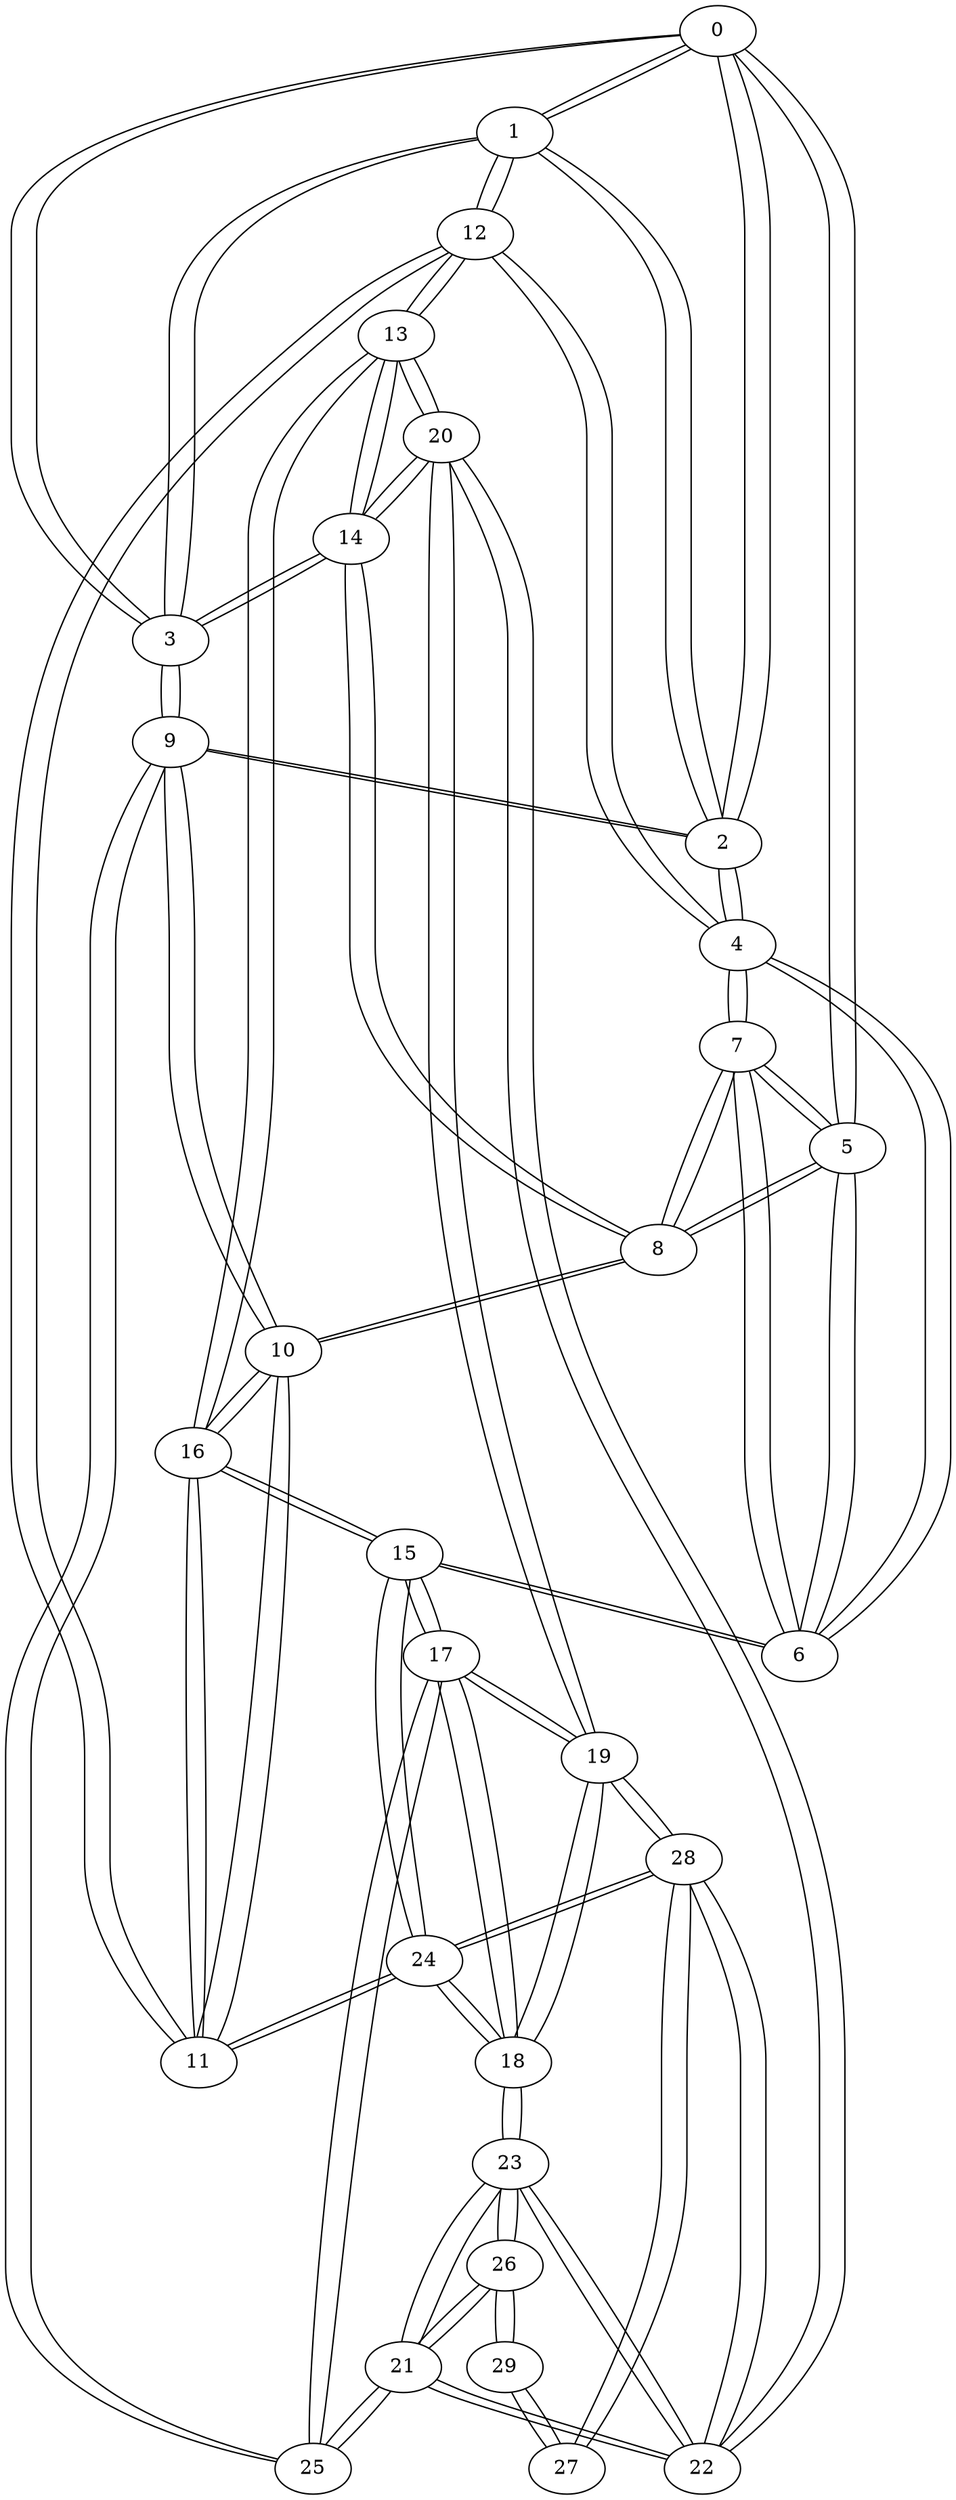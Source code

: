 graph {
0 -- 1
0 -- 2
0 -- 3
0 -- 5
1 -- 0
1 -- 2
1 -- 3
1 -- 12
2 -- 1
2 -- 0
2 -- 4
2 -- 9
3 -- 0
3 -- 1
3 -- 9
3 -- 14
4 -- 2
4 -- 6
4 -- 7
4 -- 12
5 -- 0
5 -- 6
5 -- 7
5 -- 8
6 -- 4
6 -- 5
6 -- 7
6 -- 15
7 -- 5
7 -- 6
7 -- 4
7 -- 8
8 -- 5
8 -- 7
8 -- 10
8 -- 14
9 -- 2
9 -- 3
9 -- 10
9 -- 25
10 -- 8
10 -- 9
10 -- 11
10 -- 16
11 -- 10
11 -- 12
11 -- 16
11 -- 24
12 -- 4
12 -- 11
12 -- 1
12 -- 13
13 -- 12
13 -- 14
13 -- 16
13 -- 20
14 -- 8
14 -- 3
14 -- 13
14 -- 20
15 -- 6
15 -- 16
15 -- 17
15 -- 24
16 -- 10
16 -- 13
16 -- 15
16 -- 11
17 -- 15
17 -- 18
17 -- 19
17 -- 25
18 -- 17
18 -- 19
18 -- 23
18 -- 24
19 -- 18
19 -- 17
19 -- 20
19 -- 28
20 -- 13
20 -- 19
20 -- 14
20 -- 22
21 -- 22
21 -- 23
21 -- 25
21 -- 26
22 -- 20
22 -- 21
22 -- 23
22 -- 28
23 -- 18
23 -- 21
23 -- 22
23 -- 26
24 -- 15
24 -- 11
24 -- 18
24 -- 28
25 -- 9
25 -- 17
25 -- 21
26 -- 21
26 -- 23
26 -- 29
27 -- 28
27 -- 29
28 -- 24
28 -- 27
28 -- 22
28 -- 19
29 -- 26
29 -- 27
}
